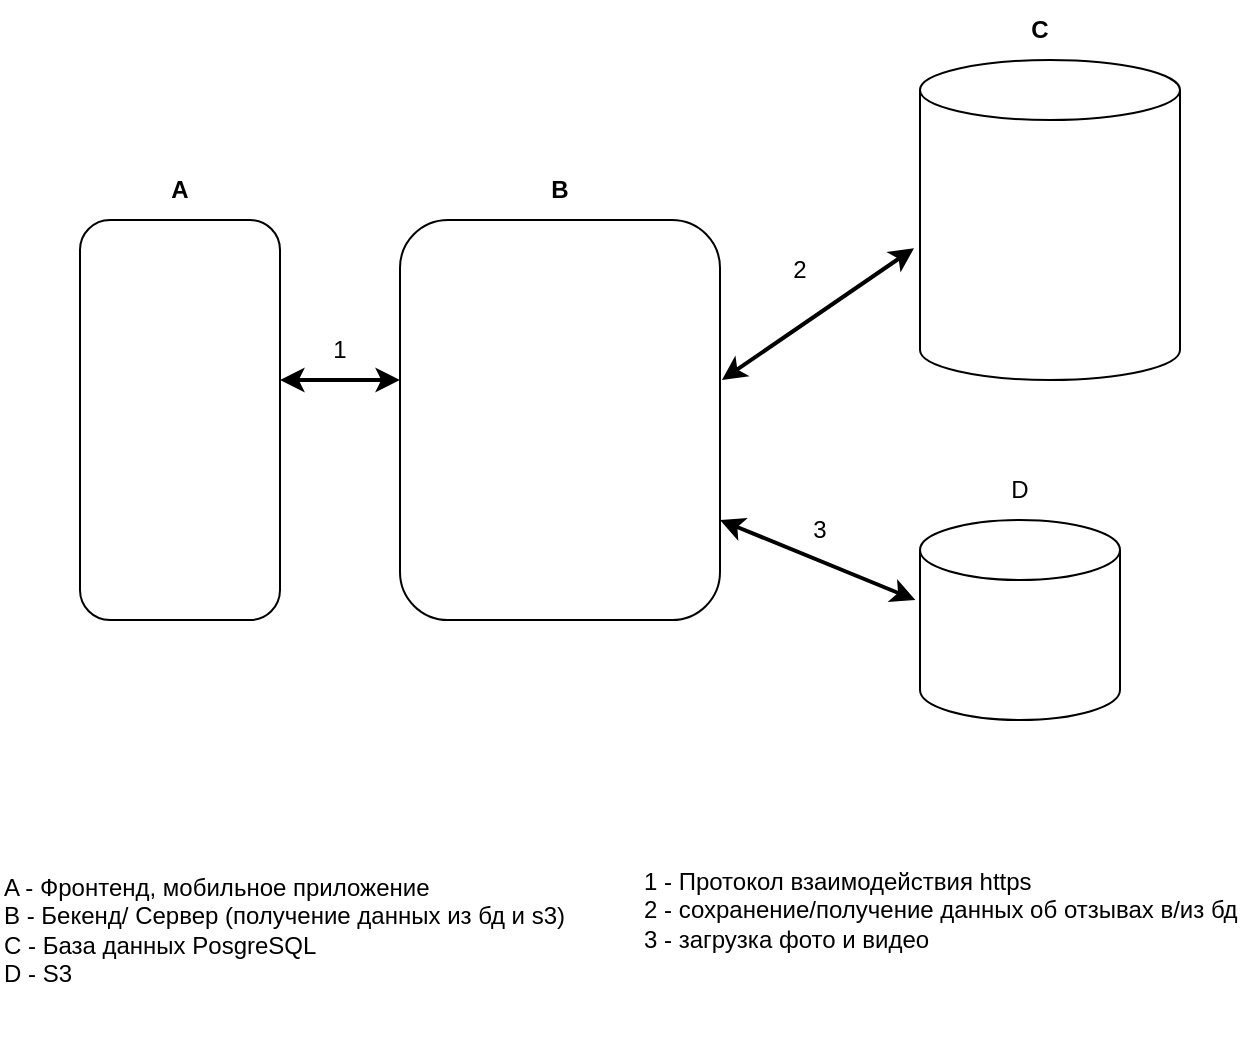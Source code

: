 <mxfile version="24.8.4">
  <diagram name="Страница — 1" id="0EDK6MfCusJcOLu9cGK9">
    <mxGraphModel dx="989" dy="514" grid="1" gridSize="10" guides="1" tooltips="1" connect="1" arrows="1" fold="1" page="1" pageScale="1" pageWidth="2339" pageHeight="3300" math="0" shadow="0">
      <root>
        <mxCell id="0" />
        <mxCell id="1" parent="0" />
        <mxCell id="53JEWTsziwx4sO8Of7nc-1" value="" style="rounded=1;whiteSpace=wrap;html=1;rotation=-90;" parent="1" vertex="1">
          <mxGeometry x="30" y="330" width="200" height="100" as="geometry" />
        </mxCell>
        <mxCell id="53JEWTsziwx4sO8Of7nc-2" value="" style="rounded=1;whiteSpace=wrap;html=1;direction=south;" parent="1" vertex="1">
          <mxGeometry x="240" y="280" width="160" height="200" as="geometry" />
        </mxCell>
        <mxCell id="53JEWTsziwx4sO8Of7nc-3" value="" style="shape=cylinder3;whiteSpace=wrap;html=1;boundedLbl=1;backgroundOutline=1;size=15;" parent="1" vertex="1">
          <mxGeometry x="500" y="200" width="130" height="160" as="geometry" />
        </mxCell>
        <mxCell id="53JEWTsziwx4sO8Of7nc-4" value="&lt;b&gt;А&lt;/b&gt;" style="text;html=1;align=center;verticalAlign=middle;whiteSpace=wrap;rounded=0;" parent="1" vertex="1">
          <mxGeometry x="100" y="250" width="60" height="30" as="geometry" />
        </mxCell>
        <mxCell id="53JEWTsziwx4sO8Of7nc-6" value="&lt;b&gt;B&lt;/b&gt;" style="text;html=1;align=center;verticalAlign=middle;whiteSpace=wrap;rounded=0;" parent="1" vertex="1">
          <mxGeometry x="290" y="250" width="60" height="30" as="geometry" />
        </mxCell>
        <mxCell id="53JEWTsziwx4sO8Of7nc-8" value="&lt;b&gt;C&lt;/b&gt;" style="text;html=1;align=center;verticalAlign=middle;whiteSpace=wrap;rounded=0;" parent="1" vertex="1">
          <mxGeometry x="530" y="170" width="60" height="30" as="geometry" />
        </mxCell>
        <mxCell id="53JEWTsziwx4sO8Of7nc-10" value="" style="endArrow=classic;startArrow=classic;html=1;rounded=0;endSize=6;strokeWidth=2;" parent="1" edge="1">
          <mxGeometry width="50" height="50" relative="1" as="geometry">
            <mxPoint x="180" y="360" as="sourcePoint" />
            <mxPoint x="240" y="360" as="targetPoint" />
          </mxGeometry>
        </mxCell>
        <mxCell id="53JEWTsziwx4sO8Of7nc-14" value="" style="endArrow=classic;startArrow=classic;html=1;rounded=0;exitX=0.4;exitY=-0.006;exitDx=0;exitDy=0;exitPerimeter=0;strokeWidth=2;entryX=-0.023;entryY=0.588;entryDx=0;entryDy=0;entryPerimeter=0;" parent="1" source="53JEWTsziwx4sO8Of7nc-2" target="53JEWTsziwx4sO8Of7nc-3" edge="1">
          <mxGeometry width="50" height="50" relative="1" as="geometry">
            <mxPoint x="190" y="370" as="sourcePoint" />
            <mxPoint x="480" y="360" as="targetPoint" />
            <Array as="points" />
          </mxGeometry>
        </mxCell>
        <mxCell id="hni56AEVQrNbNFlHhM1i-1" value="1" style="text;html=1;align=center;verticalAlign=middle;whiteSpace=wrap;rounded=0;" parent="1" vertex="1">
          <mxGeometry x="180" y="330" width="60" height="30" as="geometry" />
        </mxCell>
        <mxCell id="hni56AEVQrNbNFlHhM1i-3" value="2" style="text;html=1;align=center;verticalAlign=middle;whiteSpace=wrap;rounded=0;" parent="1" vertex="1">
          <mxGeometry x="410" y="290" width="60" height="30" as="geometry" />
        </mxCell>
        <mxCell id="hni56AEVQrNbNFlHhM1i-5" value="" style="shape=cylinder3;whiteSpace=wrap;html=1;boundedLbl=1;backgroundOutline=1;size=15;" parent="1" vertex="1">
          <mxGeometry x="500" y="430" width="100" height="100" as="geometry" />
        </mxCell>
        <mxCell id="hni56AEVQrNbNFlHhM1i-7" value="" style="endArrow=classic;startArrow=classic;html=1;rounded=0;exitX=0.75;exitY=0;exitDx=0;exitDy=0;strokeWidth=2;entryX=-0.023;entryY=0.4;entryDx=0;entryDy=0;entryPerimeter=0;" parent="1" source="53JEWTsziwx4sO8Of7nc-2" target="hni56AEVQrNbNFlHhM1i-5" edge="1">
          <mxGeometry width="50" height="50" relative="1" as="geometry">
            <mxPoint x="411" y="370" as="sourcePoint" />
            <mxPoint x="490" y="370" as="targetPoint" />
            <Array as="points" />
          </mxGeometry>
        </mxCell>
        <mxCell id="hni56AEVQrNbNFlHhM1i-9" value="A - Фронтенд, мобильное приложение&lt;div&gt;B - Бекенд/ Сервер (получение данных из бд и s3)&lt;/div&gt;&lt;div&gt;C - База данных PosgreSQL&lt;/div&gt;&lt;div&gt;D - S3&lt;/div&gt;" style="text;html=1;align=left;verticalAlign=middle;whiteSpace=wrap;rounded=0;" parent="1" vertex="1">
          <mxGeometry x="40" y="580" width="290" height="110" as="geometry" />
        </mxCell>
        <mxCell id="hni56AEVQrNbNFlHhM1i-10" value="D" style="text;html=1;align=center;verticalAlign=middle;whiteSpace=wrap;rounded=0;" parent="1" vertex="1">
          <mxGeometry x="520" y="400" width="60" height="30" as="geometry" />
        </mxCell>
        <mxCell id="hni56AEVQrNbNFlHhM1i-11" value="3" style="text;html=1;align=center;verticalAlign=middle;whiteSpace=wrap;rounded=0;" parent="1" vertex="1">
          <mxGeometry x="420" y="420" width="60" height="30" as="geometry" />
        </mxCell>
        <mxCell id="hni56AEVQrNbNFlHhM1i-15" value="1 - Протокол взаимодействия https&lt;div&gt;2 - сохранение/получение данных об отзывах в/из бд&lt;/div&gt;&lt;div&gt;3 -&amp;nbsp;загрузка фото и видео&lt;span style=&quot;background-color: initial;&quot;&gt;&amp;nbsp;&lt;/span&gt;&lt;/div&gt;" style="text;html=1;align=left;verticalAlign=middle;whiteSpace=wrap;rounded=0;" parent="1" vertex="1">
          <mxGeometry x="360" y="580" width="300" height="90" as="geometry" />
        </mxCell>
      </root>
    </mxGraphModel>
  </diagram>
</mxfile>
